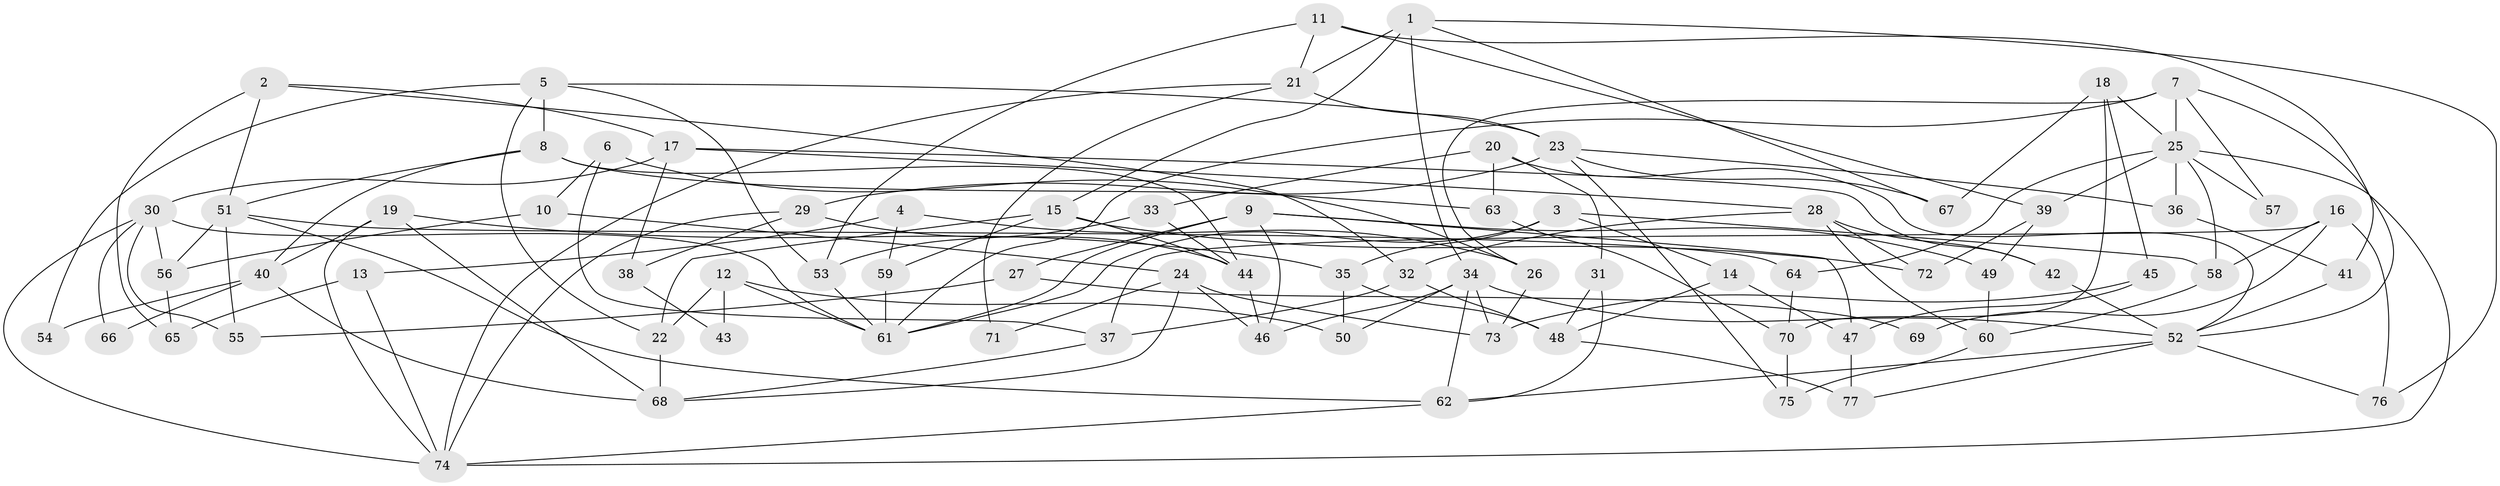 // Generated by graph-tools (version 1.1) at 2025/26/03/09/25 03:26:19]
// undirected, 77 vertices, 154 edges
graph export_dot {
graph [start="1"]
  node [color=gray90,style=filled];
  1;
  2;
  3;
  4;
  5;
  6;
  7;
  8;
  9;
  10;
  11;
  12;
  13;
  14;
  15;
  16;
  17;
  18;
  19;
  20;
  21;
  22;
  23;
  24;
  25;
  26;
  27;
  28;
  29;
  30;
  31;
  32;
  33;
  34;
  35;
  36;
  37;
  38;
  39;
  40;
  41;
  42;
  43;
  44;
  45;
  46;
  47;
  48;
  49;
  50;
  51;
  52;
  53;
  54;
  55;
  56;
  57;
  58;
  59;
  60;
  61;
  62;
  63;
  64;
  65;
  66;
  67;
  68;
  69;
  70;
  71;
  72;
  73;
  74;
  75;
  76;
  77;
  1 -- 67;
  1 -- 34;
  1 -- 15;
  1 -- 21;
  1 -- 76;
  2 -- 51;
  2 -- 65;
  2 -- 17;
  2 -- 32;
  3 -- 58;
  3 -- 61;
  3 -- 14;
  3 -- 35;
  4 -- 59;
  4 -- 26;
  4 -- 13;
  5 -- 53;
  5 -- 22;
  5 -- 8;
  5 -- 23;
  5 -- 54;
  6 -- 26;
  6 -- 37;
  6 -- 10;
  7 -- 25;
  7 -- 52;
  7 -- 26;
  7 -- 57;
  7 -- 61;
  8 -- 51;
  8 -- 40;
  8 -- 44;
  8 -- 63;
  9 -- 46;
  9 -- 61;
  9 -- 27;
  9 -- 47;
  9 -- 49;
  10 -- 24;
  10 -- 56;
  11 -- 21;
  11 -- 39;
  11 -- 41;
  11 -- 53;
  12 -- 50;
  12 -- 61;
  12 -- 22;
  12 -- 43;
  13 -- 74;
  13 -- 65;
  14 -- 48;
  14 -- 47;
  15 -- 44;
  15 -- 22;
  15 -- 59;
  15 -- 72;
  16 -- 37;
  16 -- 76;
  16 -- 58;
  16 -- 69;
  17 -- 30;
  17 -- 28;
  17 -- 38;
  17 -- 42;
  18 -- 25;
  18 -- 45;
  18 -- 67;
  18 -- 70;
  19 -- 68;
  19 -- 74;
  19 -- 35;
  19 -- 40;
  20 -- 31;
  20 -- 63;
  20 -- 33;
  20 -- 52;
  21 -- 23;
  21 -- 71;
  21 -- 74;
  22 -- 68;
  23 -- 36;
  23 -- 29;
  23 -- 67;
  23 -- 75;
  24 -- 68;
  24 -- 46;
  24 -- 71;
  24 -- 73;
  25 -- 64;
  25 -- 58;
  25 -- 36;
  25 -- 39;
  25 -- 57;
  25 -- 74;
  26 -- 73;
  27 -- 55;
  27 -- 69;
  28 -- 32;
  28 -- 42;
  28 -- 60;
  28 -- 72;
  29 -- 74;
  29 -- 38;
  29 -- 44;
  30 -- 61;
  30 -- 74;
  30 -- 55;
  30 -- 56;
  30 -- 66;
  31 -- 48;
  31 -- 62;
  32 -- 48;
  32 -- 37;
  33 -- 44;
  33 -- 53;
  34 -- 52;
  34 -- 62;
  34 -- 46;
  34 -- 50;
  34 -- 73;
  35 -- 48;
  35 -- 50;
  36 -- 41;
  37 -- 68;
  38 -- 43;
  39 -- 72;
  39 -- 49;
  40 -- 54;
  40 -- 66;
  40 -- 68;
  41 -- 52;
  42 -- 52;
  44 -- 46;
  45 -- 73;
  45 -- 47;
  47 -- 77;
  48 -- 77;
  49 -- 60;
  51 -- 56;
  51 -- 62;
  51 -- 55;
  51 -- 64;
  52 -- 62;
  52 -- 76;
  52 -- 77;
  53 -- 61;
  56 -- 65;
  58 -- 60;
  59 -- 61;
  60 -- 75;
  62 -- 74;
  63 -- 70;
  64 -- 70;
  70 -- 75;
}
